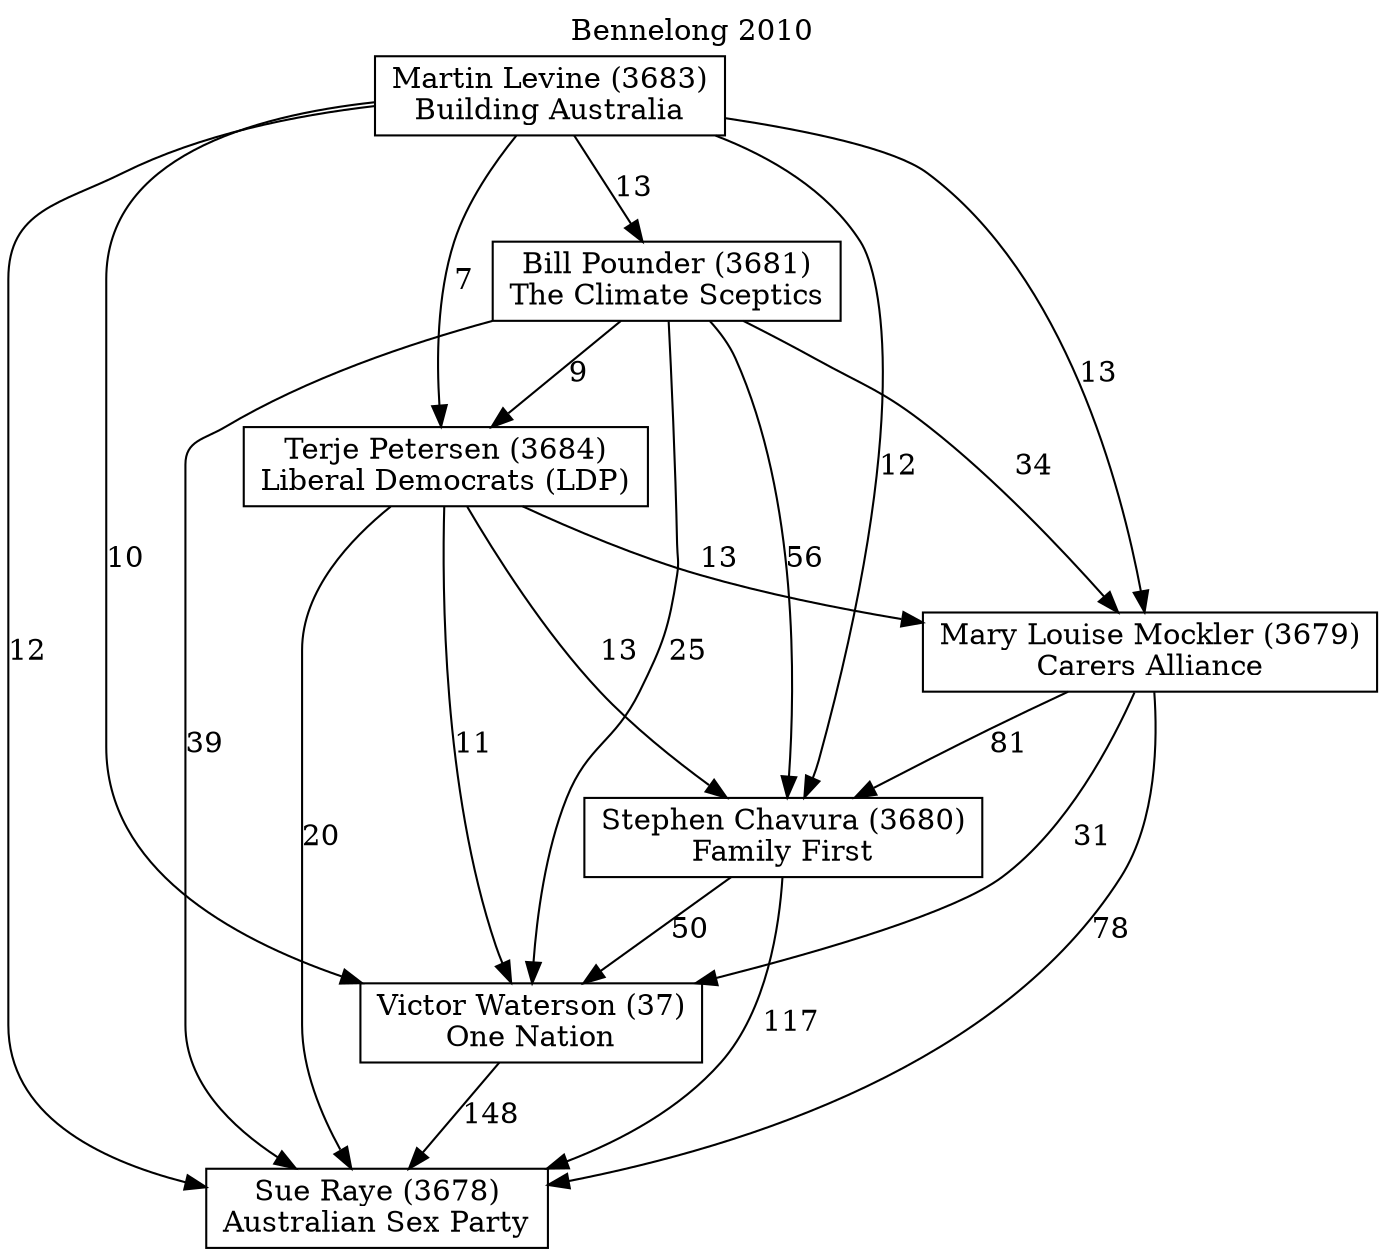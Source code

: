 // House preference flow
digraph "Sue Raye (3678)_Bennelong_2010" {
	graph [label="Bennelong 2010" labelloc=t mclimit=10]
	node [shape=box]
	"Sue Raye (3678)" [label="Sue Raye (3678)
Australian Sex Party"]
	"Victor Waterson (37)" [label="Victor Waterson (37)
One Nation"]
	"Stephen Chavura (3680)" [label="Stephen Chavura (3680)
Family First"]
	"Mary Louise Mockler (3679)" [label="Mary Louise Mockler (3679)
Carers Alliance"]
	"Terje Petersen (3684)" [label="Terje Petersen (3684)
Liberal Democrats (LDP)"]
	"Bill Pounder (3681)" [label="Bill Pounder (3681)
The Climate Sceptics"]
	"Martin Levine (3683)" [label="Martin Levine (3683)
Building Australia"]
	"Victor Waterson (37)" -> "Sue Raye (3678)" [label=148]
	"Stephen Chavura (3680)" -> "Victor Waterson (37)" [label=50]
	"Mary Louise Mockler (3679)" -> "Stephen Chavura (3680)" [label=81]
	"Terje Petersen (3684)" -> "Mary Louise Mockler (3679)" [label=13]
	"Bill Pounder (3681)" -> "Terje Petersen (3684)" [label=9]
	"Martin Levine (3683)" -> "Bill Pounder (3681)" [label=13]
	"Stephen Chavura (3680)" -> "Sue Raye (3678)" [label=117]
	"Mary Louise Mockler (3679)" -> "Sue Raye (3678)" [label=78]
	"Terje Petersen (3684)" -> "Sue Raye (3678)" [label=20]
	"Bill Pounder (3681)" -> "Sue Raye (3678)" [label=39]
	"Martin Levine (3683)" -> "Sue Raye (3678)" [label=12]
	"Martin Levine (3683)" -> "Terje Petersen (3684)" [label=7]
	"Bill Pounder (3681)" -> "Mary Louise Mockler (3679)" [label=34]
	"Martin Levine (3683)" -> "Mary Louise Mockler (3679)" [label=13]
	"Terje Petersen (3684)" -> "Stephen Chavura (3680)" [label=13]
	"Bill Pounder (3681)" -> "Stephen Chavura (3680)" [label=56]
	"Martin Levine (3683)" -> "Stephen Chavura (3680)" [label=12]
	"Mary Louise Mockler (3679)" -> "Victor Waterson (37)" [label=31]
	"Terje Petersen (3684)" -> "Victor Waterson (37)" [label=11]
	"Bill Pounder (3681)" -> "Victor Waterson (37)" [label=25]
	"Martin Levine (3683)" -> "Victor Waterson (37)" [label=10]
}
